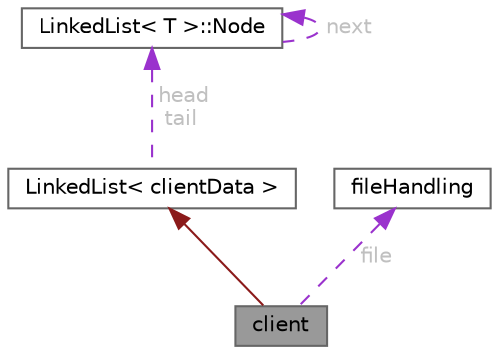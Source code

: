 digraph "client"
{
 // LATEX_PDF_SIZE
  bgcolor="transparent";
  edge [fontname=Helvetica,fontsize=10,labelfontname=Helvetica,labelfontsize=10];
  node [fontname=Helvetica,fontsize=10,shape=box,height=0.2,width=0.4];
  Node1 [id="Node000001",label="client",height=0.2,width=0.4,color="gray40", fillcolor="grey60", style="filled", fontcolor="black",tooltip="represents a client management class"];
  Node2 -> Node1 [id="edge1_Node000001_Node000002",dir="back",color="firebrick4",style="solid",tooltip=" "];
  Node2 [id="Node000002",label="LinkedList\< clientData \>",height=0.2,width=0.4,color="gray40", fillcolor="white", style="filled",URL="$class_linked_list.html",tooltip=" "];
  Node3 -> Node2 [id="edge2_Node000002_Node000003",dir="back",color="darkorchid3",style="dashed",tooltip=" ",label=" head\ntail",fontcolor="grey" ];
  Node3 [id="Node000003",label="LinkedList\< T \>::Node",height=0.2,width=0.4,color="gray40", fillcolor="white", style="filled",URL="$struct_linked_list_1_1_node.html",tooltip=" "];
  Node3 -> Node3 [id="edge3_Node000003_Node000003",dir="back",color="darkorchid3",style="dashed",tooltip=" ",label=" next",fontcolor="grey" ];
  Node4 -> Node1 [id="edge4_Node000001_Node000004",dir="back",color="darkorchid3",style="dashed",tooltip=" ",label=" file",fontcolor="grey" ];
  Node4 [id="Node000004",label="fileHandling",height=0.2,width=0.4,color="gray40", fillcolor="white", style="filled",URL="$classfile_handling.html",tooltip="Class for handling file operations such as reading from and writing to files."];
}
